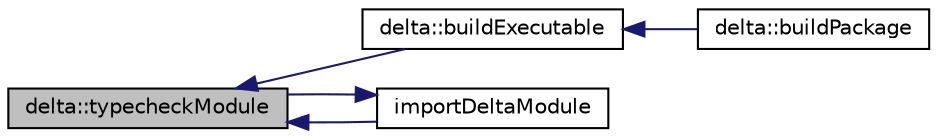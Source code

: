digraph "delta::typecheckModule"
{
  edge [fontname="Helvetica",fontsize="10",labelfontname="Helvetica",labelfontsize="10"];
  node [fontname="Helvetica",fontsize="10",shape=record];
  rankdir="LR";
  Node165 [label="delta::typecheckModule",height=0.2,width=0.4,color="black", fillcolor="grey75", style="filled", fontcolor="black"];
  Node165 -> Node166 [dir="back",color="midnightblue",fontsize="10",style="solid",fontname="Helvetica"];
  Node166 [label="delta::buildExecutable",height=0.2,width=0.4,color="black", fillcolor="white", style="filled",URL="$namespacedelta.html#aea63e33d3ee2ff18ad7c1fefd8bbeca2"];
  Node166 -> Node167 [dir="back",color="midnightblue",fontsize="10",style="solid",fontname="Helvetica"];
  Node167 [label="delta::buildPackage",height=0.2,width=0.4,color="black", fillcolor="white", style="filled",URL="$namespacedelta.html#a608f3203f47e224f518306b184b5cf60"];
  Node165 -> Node168 [dir="back",color="midnightblue",fontsize="10",style="solid",fontname="Helvetica"];
  Node168 [label="importDeltaModule",height=0.2,width=0.4,color="black", fillcolor="white", style="filled",URL="$typecheck_8cpp.html#ab417bb720a37330c53ef816b9d61711c"];
  Node168 -> Node165 [dir="back",color="midnightblue",fontsize="10",style="solid",fontname="Helvetica"];
}
